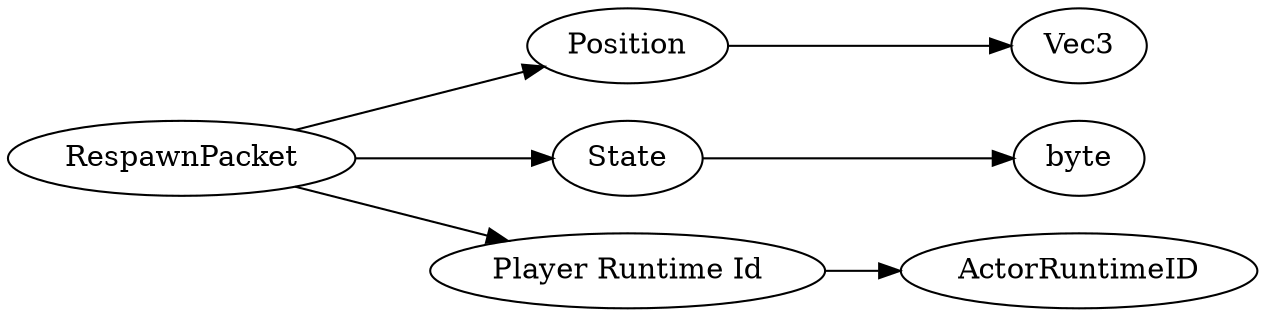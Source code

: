 digraph "RespawnPacket" {
rankdir = LR
0
0 -> 1
1 -> 2
0 -> 3
3 -> 4
0 -> 5
5 -> 6

0 [label="RespawnPacket",comment="name: \"RespawnPacket\", typeName: \"\", id: 0, branchId: 45, recurseId: -1, attributes: 0, notes: \"\""];
1 [label="Position",comment="name: \"Position\", typeName: \"Vec3\", id: 1, branchId: 0, recurseId: -1, attributes: 256, notes: \"\""];
2 [label="Vec3",comment="name: \"Vec3\", typeName: \"\", id: 2, branchId: 0, recurseId: -1, attributes: 512, notes: \"\""];
3 [label="State",comment="name: \"State\", typeName: \"\", id: 3, branchId: 0, recurseId: -1, attributes: 0, notes: \"\""];
4 [label="byte",comment="name: \"byte\", typeName: \"\", id: 4, branchId: 0, recurseId: -1, attributes: 512, notes: \"\""];
5 [label="Player Runtime Id",comment="name: \"Player Runtime Id\", typeName: \"ActorRuntimeID\", id: 5, branchId: 0, recurseId: -1, attributes: 256, notes: \"\""];
6 [label="ActorRuntimeID",comment="name: \"ActorRuntimeID\", typeName: \"\", id: 6, branchId: 0, recurseId: -1, attributes: 512, notes: \"\""];
{ rank = max;2;4;6}

}
